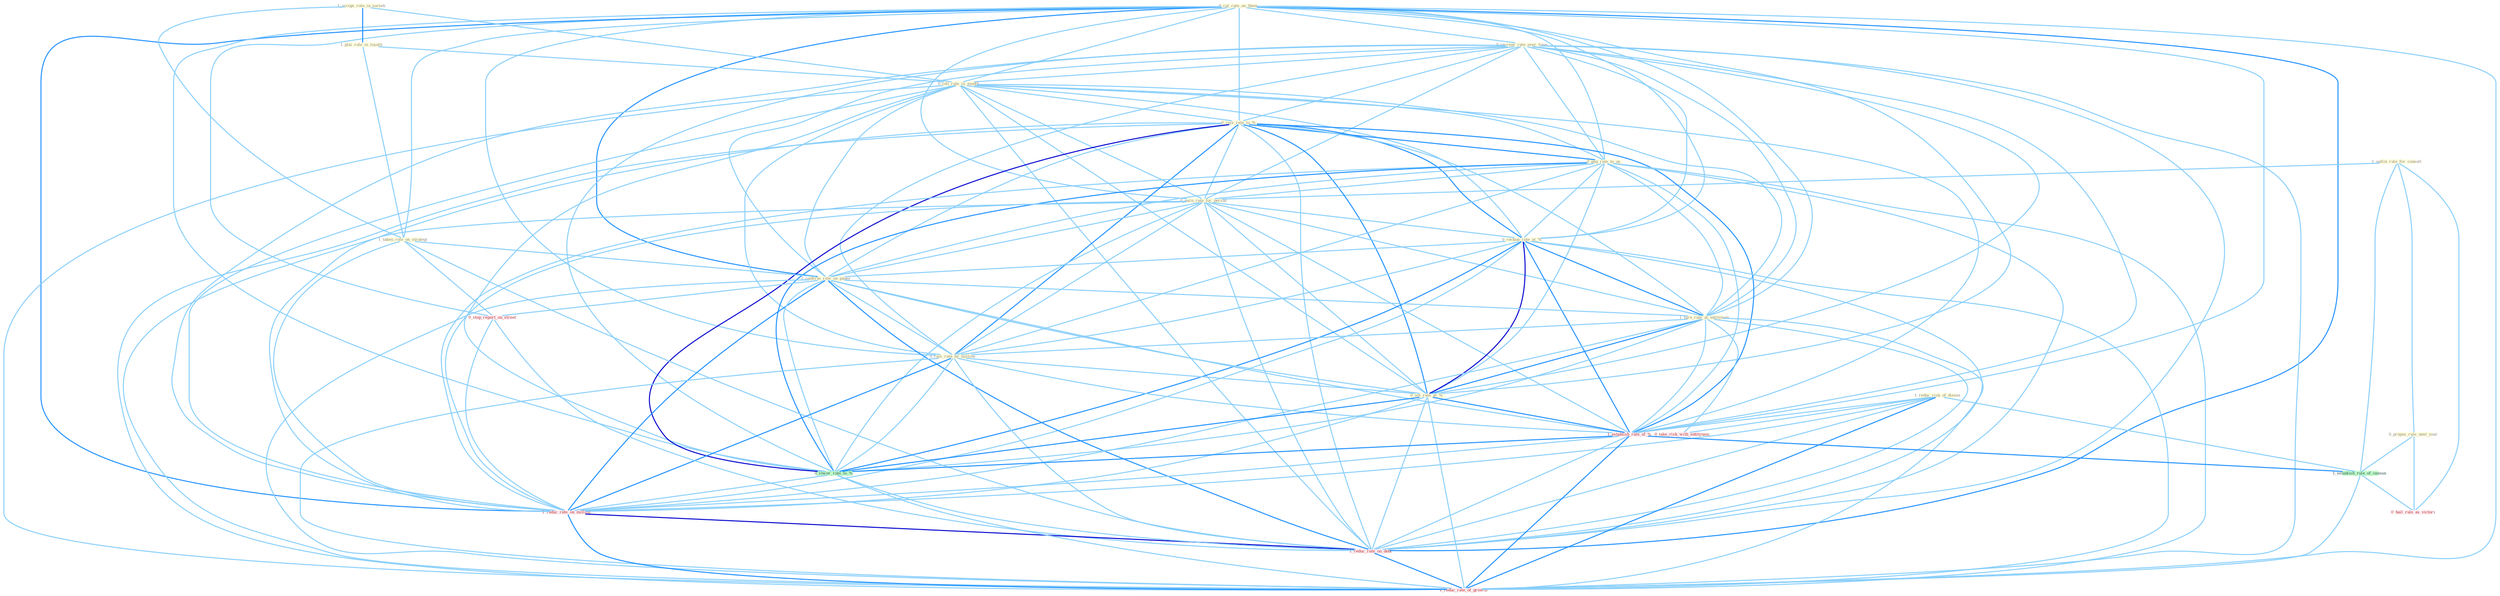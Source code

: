 Graph G{ 
    node
    [shape=polygon,style=filled,width=.5,height=.06,color="#BDFCC9",fixedsize=true,fontsize=4,
    fontcolor="#2f4f4f"];
    {node
    [color="#ffffe0", fontcolor="#8b7d6b"] "0_cut_rate_on_them " "0_increas_rate_over_time " "1_outlin_rule_for_consult " "1_occupi_role_in_societi " "1_plai_role_in_loyalti " "0_propos_rule_next_year " "0_jolt_rate_in_month " "0_rais_rate_to_% " "0_peg_rate_to_us " "1_taken_role_on_strategi " "0_earn_rate_for_period " "0_reckon_rate_at_% " "1_confirm_rate_on_paper " "1_turn_rate_at_entitynam " "0_rais_rate_by_million " "0_set_rate_at_% " "1_reduc_risk_of_diseas "}
{node [color="#fff0f5", fontcolor="#b22222"] "1_establish_rate_of_% " "0_stop_report_on_street " "0_hail_rule_as_victori " "1_reduc_rate_on_million " "0_take_risk_with_entitynam " "1_reduc_rate_on_debt " "1_reduc_rate_of_growth "}
edge [color="#B0E2FF"];

	"0_cut_rate_on_them " -- "0_increas_rate_over_time " [w="1", color="#87cefa" ];
	"0_cut_rate_on_them " -- "0_jolt_rate_in_month " [w="1", color="#87cefa" ];
	"0_cut_rate_on_them " -- "0_rais_rate_to_% " [w="1", color="#87cefa" ];
	"0_cut_rate_on_them " -- "0_peg_rate_to_us " [w="1", color="#87cefa" ];
	"0_cut_rate_on_them " -- "1_taken_role_on_strategi " [w="1", color="#87cefa" ];
	"0_cut_rate_on_them " -- "0_earn_rate_for_period " [w="1", color="#87cefa" ];
	"0_cut_rate_on_them " -- "0_reckon_rate_at_% " [w="1", color="#87cefa" ];
	"0_cut_rate_on_them " -- "1_confirm_rate_on_paper " [w="2", color="#1e90ff" , len=0.8];
	"0_cut_rate_on_them " -- "1_turn_rate_at_entitynam " [w="1", color="#87cefa" ];
	"0_cut_rate_on_them " -- "0_rais_rate_by_million " [w="1", color="#87cefa" ];
	"0_cut_rate_on_them " -- "0_set_rate_at_% " [w="1", color="#87cefa" ];
	"0_cut_rate_on_them " -- "1_establish_rate_of_% " [w="1", color="#87cefa" ];
	"0_cut_rate_on_them " -- "0_lower_rate_to_% " [w="1", color="#87cefa" ];
	"0_cut_rate_on_them " -- "0_stop_report_on_street " [w="1", color="#87cefa" ];
	"0_cut_rate_on_them " -- "1_reduc_rate_on_million " [w="2", color="#1e90ff" , len=0.8];
	"0_cut_rate_on_them " -- "1_reduc_rate_on_debt " [w="2", color="#1e90ff" , len=0.8];
	"0_cut_rate_on_them " -- "1_reduc_rate_of_growth " [w="1", color="#87cefa" ];
	"0_increas_rate_over_time " -- "0_jolt_rate_in_month " [w="1", color="#87cefa" ];
	"0_increas_rate_over_time " -- "0_rais_rate_to_% " [w="1", color="#87cefa" ];
	"0_increas_rate_over_time " -- "0_peg_rate_to_us " [w="1", color="#87cefa" ];
	"0_increas_rate_over_time " -- "0_earn_rate_for_period " [w="1", color="#87cefa" ];
	"0_increas_rate_over_time " -- "0_reckon_rate_at_% " [w="1", color="#87cefa" ];
	"0_increas_rate_over_time " -- "1_confirm_rate_on_paper " [w="1", color="#87cefa" ];
	"0_increas_rate_over_time " -- "1_turn_rate_at_entitynam " [w="1", color="#87cefa" ];
	"0_increas_rate_over_time " -- "0_rais_rate_by_million " [w="1", color="#87cefa" ];
	"0_increas_rate_over_time " -- "0_set_rate_at_% " [w="1", color="#87cefa" ];
	"0_increas_rate_over_time " -- "1_establish_rate_of_% " [w="1", color="#87cefa" ];
	"0_increas_rate_over_time " -- "0_lower_rate_to_% " [w="1", color="#87cefa" ];
	"0_increas_rate_over_time " -- "1_reduc_rate_on_million " [w="1", color="#87cefa" ];
	"0_increas_rate_over_time " -- "1_reduc_rate_on_debt " [w="1", color="#87cefa" ];
	"0_increas_rate_over_time " -- "1_reduc_rate_of_growth " [w="1", color="#87cefa" ];
	"1_outlin_rule_for_consult " -- "0_propos_rule_next_year " [w="1", color="#87cefa" ];
	"1_outlin_rule_for_consult " -- "0_earn_rate_for_period " [w="1", color="#87cefa" ];
	"1_outlin_rule_for_consult " -- "1_establish_rule_of_immun " [w="1", color="#87cefa" ];
	"1_outlin_rule_for_consult " -- "0_hail_rule_as_victori " [w="1", color="#87cefa" ];
	"1_occupi_role_in_societi " -- "1_plai_role_in_loyalti " [w="2", color="#1e90ff" , len=0.8];
	"1_occupi_role_in_societi " -- "0_jolt_rate_in_month " [w="1", color="#87cefa" ];
	"1_occupi_role_in_societi " -- "1_taken_role_on_strategi " [w="1", color="#87cefa" ];
	"1_plai_role_in_loyalti " -- "0_jolt_rate_in_month " [w="1", color="#87cefa" ];
	"1_plai_role_in_loyalti " -- "1_taken_role_on_strategi " [w="1", color="#87cefa" ];
	"0_propos_rule_next_year " -- "1_establish_rule_of_immun " [w="1", color="#87cefa" ];
	"0_propos_rule_next_year " -- "0_hail_rule_as_victori " [w="1", color="#87cefa" ];
	"0_jolt_rate_in_month " -- "0_rais_rate_to_% " [w="1", color="#87cefa" ];
	"0_jolt_rate_in_month " -- "0_peg_rate_to_us " [w="1", color="#87cefa" ];
	"0_jolt_rate_in_month " -- "0_earn_rate_for_period " [w="1", color="#87cefa" ];
	"0_jolt_rate_in_month " -- "0_reckon_rate_at_% " [w="1", color="#87cefa" ];
	"0_jolt_rate_in_month " -- "1_confirm_rate_on_paper " [w="1", color="#87cefa" ];
	"0_jolt_rate_in_month " -- "1_turn_rate_at_entitynam " [w="1", color="#87cefa" ];
	"0_jolt_rate_in_month " -- "0_rais_rate_by_million " [w="1", color="#87cefa" ];
	"0_jolt_rate_in_month " -- "0_set_rate_at_% " [w="1", color="#87cefa" ];
	"0_jolt_rate_in_month " -- "1_establish_rate_of_% " [w="1", color="#87cefa" ];
	"0_jolt_rate_in_month " -- "0_lower_rate_to_% " [w="1", color="#87cefa" ];
	"0_jolt_rate_in_month " -- "1_reduc_rate_on_million " [w="1", color="#87cefa" ];
	"0_jolt_rate_in_month " -- "1_reduc_rate_on_debt " [w="1", color="#87cefa" ];
	"0_jolt_rate_in_month " -- "1_reduc_rate_of_growth " [w="1", color="#87cefa" ];
	"0_rais_rate_to_% " -- "0_peg_rate_to_us " [w="2", color="#1e90ff" , len=0.8];
	"0_rais_rate_to_% " -- "0_earn_rate_for_period " [w="1", color="#87cefa" ];
	"0_rais_rate_to_% " -- "0_reckon_rate_at_% " [w="2", color="#1e90ff" , len=0.8];
	"0_rais_rate_to_% " -- "1_confirm_rate_on_paper " [w="1", color="#87cefa" ];
	"0_rais_rate_to_% " -- "1_turn_rate_at_entitynam " [w="1", color="#87cefa" ];
	"0_rais_rate_to_% " -- "0_rais_rate_by_million " [w="2", color="#1e90ff" , len=0.8];
	"0_rais_rate_to_% " -- "0_set_rate_at_% " [w="2", color="#1e90ff" , len=0.8];
	"0_rais_rate_to_% " -- "1_establish_rate_of_% " [w="2", color="#1e90ff" , len=0.8];
	"0_rais_rate_to_% " -- "0_lower_rate_to_% " [w="3", color="#0000cd" , len=0.6];
	"0_rais_rate_to_% " -- "1_reduc_rate_on_million " [w="1", color="#87cefa" ];
	"0_rais_rate_to_% " -- "1_reduc_rate_on_debt " [w="1", color="#87cefa" ];
	"0_rais_rate_to_% " -- "1_reduc_rate_of_growth " [w="1", color="#87cefa" ];
	"0_peg_rate_to_us " -- "0_earn_rate_for_period " [w="1", color="#87cefa" ];
	"0_peg_rate_to_us " -- "0_reckon_rate_at_% " [w="1", color="#87cefa" ];
	"0_peg_rate_to_us " -- "1_confirm_rate_on_paper " [w="1", color="#87cefa" ];
	"0_peg_rate_to_us " -- "1_turn_rate_at_entitynam " [w="1", color="#87cefa" ];
	"0_peg_rate_to_us " -- "0_rais_rate_by_million " [w="1", color="#87cefa" ];
	"0_peg_rate_to_us " -- "0_set_rate_at_% " [w="1", color="#87cefa" ];
	"0_peg_rate_to_us " -- "1_establish_rate_of_% " [w="1", color="#87cefa" ];
	"0_peg_rate_to_us " -- "0_lower_rate_to_% " [w="2", color="#1e90ff" , len=0.8];
	"0_peg_rate_to_us " -- "1_reduc_rate_on_million " [w="1", color="#87cefa" ];
	"0_peg_rate_to_us " -- "1_reduc_rate_on_debt " [w="1", color="#87cefa" ];
	"0_peg_rate_to_us " -- "1_reduc_rate_of_growth " [w="1", color="#87cefa" ];
	"1_taken_role_on_strategi " -- "1_confirm_rate_on_paper " [w="1", color="#87cefa" ];
	"1_taken_role_on_strategi " -- "0_stop_report_on_street " [w="1", color="#87cefa" ];
	"1_taken_role_on_strategi " -- "1_reduc_rate_on_million " [w="1", color="#87cefa" ];
	"1_taken_role_on_strategi " -- "1_reduc_rate_on_debt " [w="1", color="#87cefa" ];
	"0_earn_rate_for_period " -- "0_reckon_rate_at_% " [w="1", color="#87cefa" ];
	"0_earn_rate_for_period " -- "1_confirm_rate_on_paper " [w="1", color="#87cefa" ];
	"0_earn_rate_for_period " -- "1_turn_rate_at_entitynam " [w="1", color="#87cefa" ];
	"0_earn_rate_for_period " -- "0_rais_rate_by_million " [w="1", color="#87cefa" ];
	"0_earn_rate_for_period " -- "0_set_rate_at_% " [w="1", color="#87cefa" ];
	"0_earn_rate_for_period " -- "1_establish_rate_of_% " [w="1", color="#87cefa" ];
	"0_earn_rate_for_period " -- "0_lower_rate_to_% " [w="1", color="#87cefa" ];
	"0_earn_rate_for_period " -- "1_reduc_rate_on_million " [w="1", color="#87cefa" ];
	"0_earn_rate_for_period " -- "1_reduc_rate_on_debt " [w="1", color="#87cefa" ];
	"0_earn_rate_for_period " -- "1_reduc_rate_of_growth " [w="1", color="#87cefa" ];
	"0_reckon_rate_at_% " -- "1_confirm_rate_on_paper " [w="1", color="#87cefa" ];
	"0_reckon_rate_at_% " -- "1_turn_rate_at_entitynam " [w="2", color="#1e90ff" , len=0.8];
	"0_reckon_rate_at_% " -- "0_rais_rate_by_million " [w="1", color="#87cefa" ];
	"0_reckon_rate_at_% " -- "0_set_rate_at_% " [w="3", color="#0000cd" , len=0.6];
	"0_reckon_rate_at_% " -- "1_establish_rate_of_% " [w="2", color="#1e90ff" , len=0.8];
	"0_reckon_rate_at_% " -- "0_lower_rate_to_% " [w="2", color="#1e90ff" , len=0.8];
	"0_reckon_rate_at_% " -- "1_reduc_rate_on_million " [w="1", color="#87cefa" ];
	"0_reckon_rate_at_% " -- "1_reduc_rate_on_debt " [w="1", color="#87cefa" ];
	"0_reckon_rate_at_% " -- "1_reduc_rate_of_growth " [w="1", color="#87cefa" ];
	"1_confirm_rate_on_paper " -- "1_turn_rate_at_entitynam " [w="1", color="#87cefa" ];
	"1_confirm_rate_on_paper " -- "0_rais_rate_by_million " [w="1", color="#87cefa" ];
	"1_confirm_rate_on_paper " -- "0_set_rate_at_% " [w="1", color="#87cefa" ];
	"1_confirm_rate_on_paper " -- "1_establish_rate_of_% " [w="1", color="#87cefa" ];
	"1_confirm_rate_on_paper " -- "0_lower_rate_to_% " [w="1", color="#87cefa" ];
	"1_confirm_rate_on_paper " -- "0_stop_report_on_street " [w="1", color="#87cefa" ];
	"1_confirm_rate_on_paper " -- "1_reduc_rate_on_million " [w="2", color="#1e90ff" , len=0.8];
	"1_confirm_rate_on_paper " -- "1_reduc_rate_on_debt " [w="2", color="#1e90ff" , len=0.8];
	"1_confirm_rate_on_paper " -- "1_reduc_rate_of_growth " [w="1", color="#87cefa" ];
	"1_turn_rate_at_entitynam " -- "0_rais_rate_by_million " [w="1", color="#87cefa" ];
	"1_turn_rate_at_entitynam " -- "0_set_rate_at_% " [w="2", color="#1e90ff" , len=0.8];
	"1_turn_rate_at_entitynam " -- "1_establish_rate_of_% " [w="1", color="#87cefa" ];
	"1_turn_rate_at_entitynam " -- "0_lower_rate_to_% " [w="1", color="#87cefa" ];
	"1_turn_rate_at_entitynam " -- "1_reduc_rate_on_million " [w="1", color="#87cefa" ];
	"1_turn_rate_at_entitynam " -- "0_take_risk_with_entitynam " [w="1", color="#87cefa" ];
	"1_turn_rate_at_entitynam " -- "1_reduc_rate_on_debt " [w="1", color="#87cefa" ];
	"1_turn_rate_at_entitynam " -- "1_reduc_rate_of_growth " [w="1", color="#87cefa" ];
	"0_rais_rate_by_million " -- "0_set_rate_at_% " [w="1", color="#87cefa" ];
	"0_rais_rate_by_million " -- "1_establish_rate_of_% " [w="1", color="#87cefa" ];
	"0_rais_rate_by_million " -- "0_lower_rate_to_% " [w="1", color="#87cefa" ];
	"0_rais_rate_by_million " -- "1_reduc_rate_on_million " [w="2", color="#1e90ff" , len=0.8];
	"0_rais_rate_by_million " -- "1_reduc_rate_on_debt " [w="1", color="#87cefa" ];
	"0_rais_rate_by_million " -- "1_reduc_rate_of_growth " [w="1", color="#87cefa" ];
	"0_set_rate_at_% " -- "1_establish_rate_of_% " [w="2", color="#1e90ff" , len=0.8];
	"0_set_rate_at_% " -- "0_lower_rate_to_% " [w="2", color="#1e90ff" , len=0.8];
	"0_set_rate_at_% " -- "1_reduc_rate_on_million " [w="1", color="#87cefa" ];
	"0_set_rate_at_% " -- "1_reduc_rate_on_debt " [w="1", color="#87cefa" ];
	"0_set_rate_at_% " -- "1_reduc_rate_of_growth " [w="1", color="#87cefa" ];
	"1_reduc_risk_of_diseas " -- "1_establish_rate_of_% " [w="1", color="#87cefa" ];
	"1_reduc_risk_of_diseas " -- "1_establish_rule_of_immun " [w="1", color="#87cefa" ];
	"1_reduc_risk_of_diseas " -- "1_reduc_rate_on_million " [w="1", color="#87cefa" ];
	"1_reduc_risk_of_diseas " -- "0_take_risk_with_entitynam " [w="1", color="#87cefa" ];
	"1_reduc_risk_of_diseas " -- "1_reduc_rate_on_debt " [w="1", color="#87cefa" ];
	"1_reduc_risk_of_diseas " -- "1_reduc_rate_of_growth " [w="2", color="#1e90ff" , len=0.8];
	"1_establish_rate_of_% " -- "0_lower_rate_to_% " [w="2", color="#1e90ff" , len=0.8];
	"1_establish_rate_of_% " -- "1_establish_rule_of_immun " [w="2", color="#1e90ff" , len=0.8];
	"1_establish_rate_of_% " -- "1_reduc_rate_on_million " [w="1", color="#87cefa" ];
	"1_establish_rate_of_% " -- "1_reduc_rate_on_debt " [w="1", color="#87cefa" ];
	"1_establish_rate_of_% " -- "1_reduc_rate_of_growth " [w="2", color="#1e90ff" , len=0.8];
	"0_lower_rate_to_% " -- "1_reduc_rate_on_million " [w="1", color="#87cefa" ];
	"0_lower_rate_to_% " -- "1_reduc_rate_on_debt " [w="1", color="#87cefa" ];
	"0_lower_rate_to_% " -- "1_reduc_rate_of_growth " [w="1", color="#87cefa" ];
	"1_establish_rule_of_immun " -- "0_hail_rule_as_victori " [w="1", color="#87cefa" ];
	"1_establish_rule_of_immun " -- "1_reduc_rate_of_growth " [w="1", color="#87cefa" ];
	"0_stop_report_on_street " -- "1_reduc_rate_on_million " [w="1", color="#87cefa" ];
	"0_stop_report_on_street " -- "1_reduc_rate_on_debt " [w="1", color="#87cefa" ];
	"1_reduc_rate_on_million " -- "1_reduc_rate_on_debt " [w="3", color="#0000cd" , len=0.6];
	"1_reduc_rate_on_million " -- "1_reduc_rate_of_growth " [w="2", color="#1e90ff" , len=0.8];
	"1_reduc_rate_on_debt " -- "1_reduc_rate_of_growth " [w="2", color="#1e90ff" , len=0.8];
}